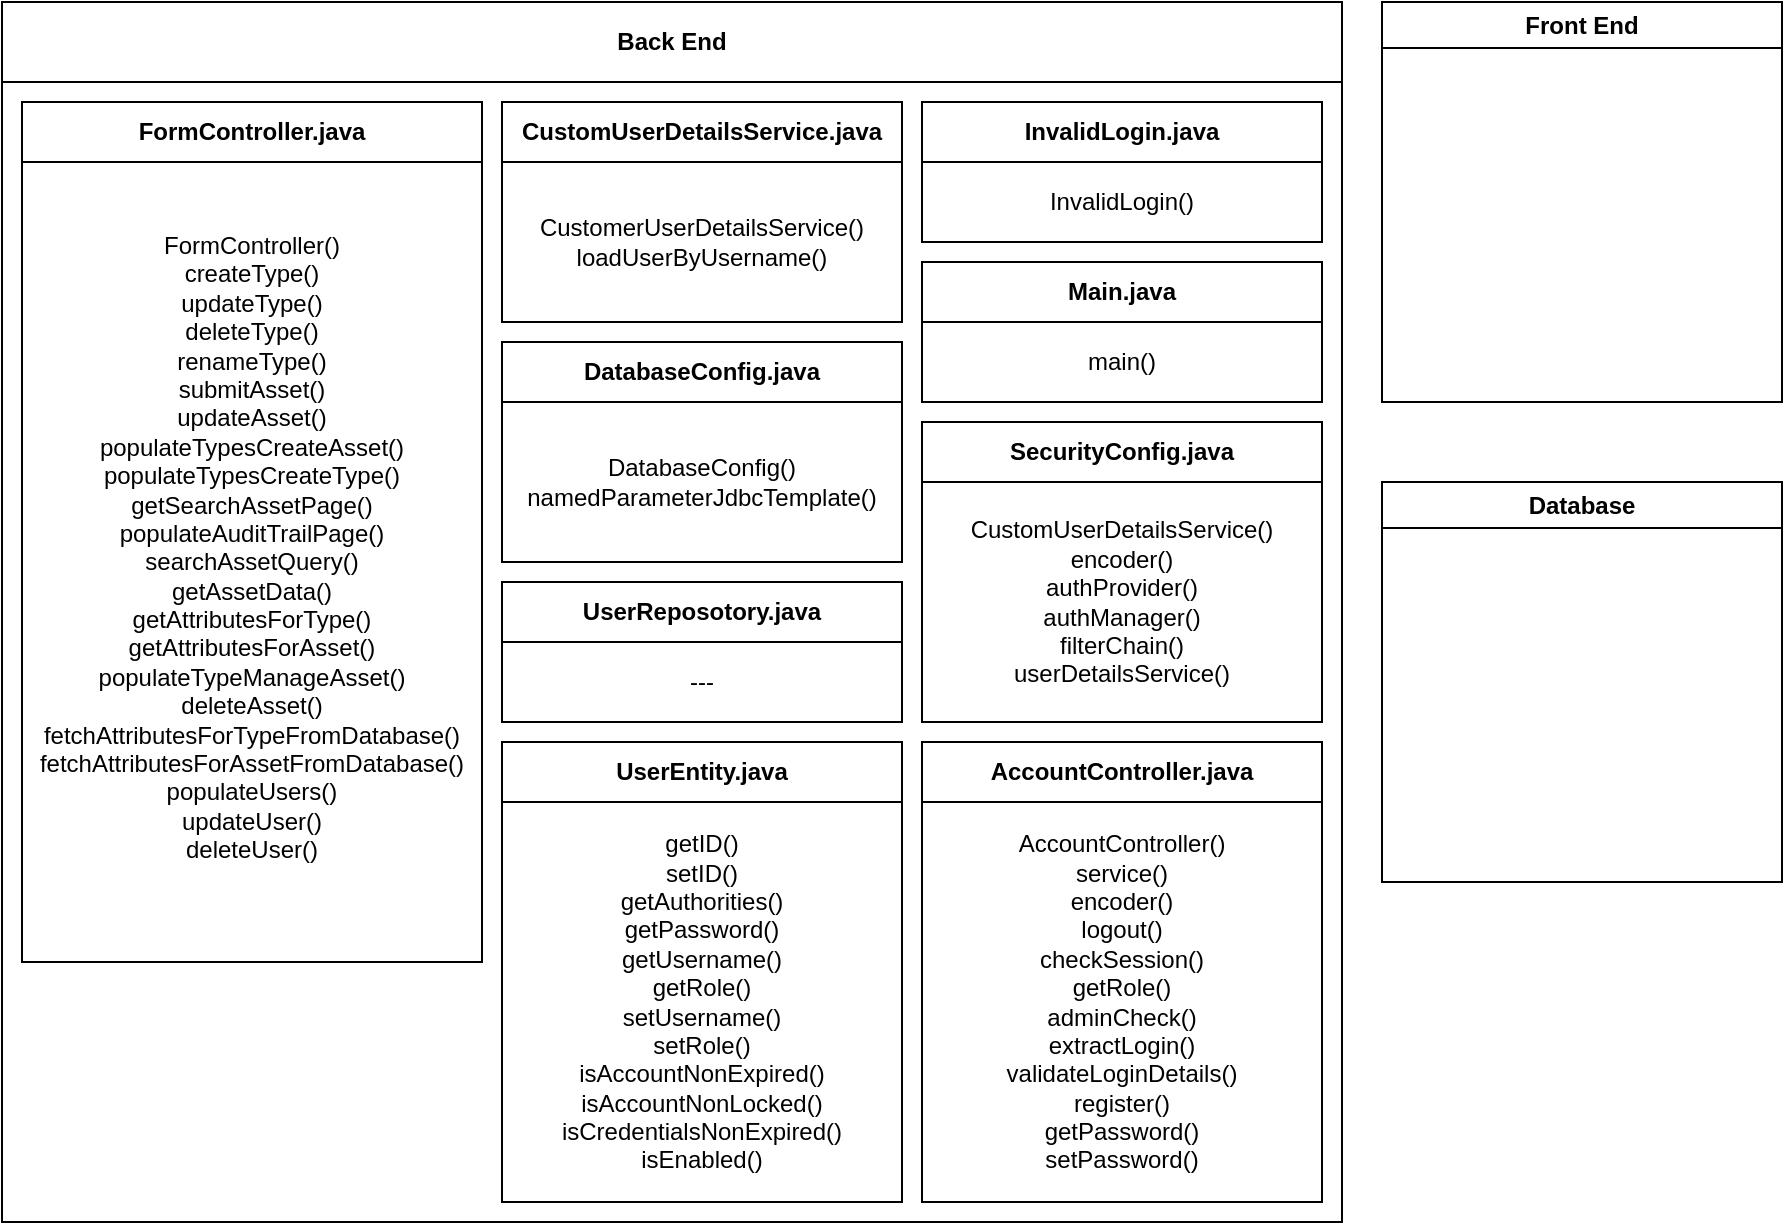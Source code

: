 <mxfile version="23.1.5" type="device">
  <diagram name="Page-1" id="bBArENPze_WZkHC25wu2">
    <mxGraphModel dx="2713" dy="844" grid="1" gridSize="10" guides="1" tooltips="1" connect="1" arrows="1" fold="1" page="1" pageScale="1" pageWidth="827" pageHeight="1169" math="0" shadow="0">
      <root>
        <mxCell id="0" />
        <mxCell id="1" parent="0" />
        <mxCell id="CBkBvnG_m12OV5zRL0R5-1" value="Back End" style="swimlane;whiteSpace=wrap;html=1;startSize=40;" vertex="1" parent="1">
          <mxGeometry x="-90" y="40" width="670" height="610" as="geometry" />
        </mxCell>
        <mxCell id="CBkBvnG_m12OV5zRL0R5-4" value="AccountController.java" style="swimlane;whiteSpace=wrap;html=1;startSize=30;" vertex="1" parent="CBkBvnG_m12OV5zRL0R5-1">
          <mxGeometry x="460" y="370" width="200" height="230" as="geometry" />
        </mxCell>
        <mxCell id="CBkBvnG_m12OV5zRL0R5-14" value="AccountController()&lt;br&gt;service()&lt;br&gt;encoder()&lt;br&gt;logout()&lt;br&gt;checkSession()&lt;br&gt;getRole()&lt;div&gt;adminCheck()&lt;br style=&quot;border-color: var(--border-color);&quot;&gt;&lt;/div&gt;&lt;div&gt;extractLogin()&lt;br style=&quot;border-color: var(--border-color);&quot;&gt;&lt;/div&gt;&lt;div&gt;validateLoginDetails()&lt;/div&gt;&lt;div&gt;register()&lt;br style=&quot;border-color: var(--border-color);&quot;&gt;&lt;/div&gt;&lt;div&gt;getPassword()&lt;/div&gt;&lt;div&gt;setPassword()&lt;/div&gt;" style="whiteSpace=wrap;html=1;" vertex="1" parent="CBkBvnG_m12OV5zRL0R5-4">
          <mxGeometry y="30" width="200" height="200" as="geometry" />
        </mxCell>
        <mxCell id="CBkBvnG_m12OV5zRL0R5-5" value="CustomUserDetailsService.java" style="swimlane;whiteSpace=wrap;html=1;startSize=30;" vertex="1" parent="CBkBvnG_m12OV5zRL0R5-1">
          <mxGeometry x="250" y="50" width="200" height="110" as="geometry" />
        </mxCell>
        <mxCell id="CBkBvnG_m12OV5zRL0R5-15" value="CustomerUserDetailsService()&lt;br&gt;loadUserByUsername()" style="whiteSpace=wrap;html=1;" vertex="1" parent="CBkBvnG_m12OV5zRL0R5-5">
          <mxGeometry y="30" width="200" height="80" as="geometry" />
        </mxCell>
        <mxCell id="CBkBvnG_m12OV5zRL0R5-6" value="DatabaseConfig.java" style="swimlane;whiteSpace=wrap;html=1;startSize=30;" vertex="1" parent="CBkBvnG_m12OV5zRL0R5-1">
          <mxGeometry x="250" y="170" width="200" height="110" as="geometry" />
        </mxCell>
        <mxCell id="CBkBvnG_m12OV5zRL0R5-16" value="DatabaseConfig()&lt;br&gt;namedParameterJdbcTemplate()" style="whiteSpace=wrap;html=1;" vertex="1" parent="CBkBvnG_m12OV5zRL0R5-6">
          <mxGeometry y="30" width="200" height="80" as="geometry" />
        </mxCell>
        <mxCell id="CBkBvnG_m12OV5zRL0R5-8" value="InvalidLogin.java" style="swimlane;whiteSpace=wrap;html=1;startSize=30;" vertex="1" parent="CBkBvnG_m12OV5zRL0R5-1">
          <mxGeometry x="460" y="50" width="200" height="70" as="geometry" />
        </mxCell>
        <mxCell id="CBkBvnG_m12OV5zRL0R5-17" value="InvalidLogin()" style="whiteSpace=wrap;html=1;" vertex="1" parent="CBkBvnG_m12OV5zRL0R5-8">
          <mxGeometry y="30" width="200" height="40" as="geometry" />
        </mxCell>
        <mxCell id="CBkBvnG_m12OV5zRL0R5-9" value="Main.java" style="swimlane;whiteSpace=wrap;html=1;startSize=30;" vertex="1" parent="CBkBvnG_m12OV5zRL0R5-1">
          <mxGeometry x="460" y="130" width="200" height="70" as="geometry" />
        </mxCell>
        <mxCell id="CBkBvnG_m12OV5zRL0R5-19" value="main()" style="whiteSpace=wrap;html=1;" vertex="1" parent="CBkBvnG_m12OV5zRL0R5-9">
          <mxGeometry y="30" width="200" height="40" as="geometry" />
        </mxCell>
        <mxCell id="CBkBvnG_m12OV5zRL0R5-10" value="SecurityConfig.java" style="swimlane;whiteSpace=wrap;html=1;startSize=30;" vertex="1" parent="CBkBvnG_m12OV5zRL0R5-1">
          <mxGeometry x="460" y="210" width="200" height="150" as="geometry" />
        </mxCell>
        <mxCell id="CBkBvnG_m12OV5zRL0R5-20" value="CustomUserDetailsService()&lt;div&gt;encoder()&lt;/div&gt;&lt;div&gt;authProvider()&lt;/div&gt;&lt;div&gt;authManager()&lt;/div&gt;&lt;div&gt;filterChain()&lt;/div&gt;&lt;div&gt;userDetailsService()&lt;/div&gt;" style="whiteSpace=wrap;html=1;" vertex="1" parent="CBkBvnG_m12OV5zRL0R5-10">
          <mxGeometry y="30" width="200" height="120" as="geometry" />
        </mxCell>
        <mxCell id="CBkBvnG_m12OV5zRL0R5-12" value="UserReposotory.java" style="swimlane;whiteSpace=wrap;html=1;startSize=30;" vertex="1" parent="CBkBvnG_m12OV5zRL0R5-1">
          <mxGeometry x="250" y="290" width="200" height="70" as="geometry" />
        </mxCell>
        <mxCell id="CBkBvnG_m12OV5zRL0R5-24" value="---" style="whiteSpace=wrap;html=1;" vertex="1" parent="CBkBvnG_m12OV5zRL0R5-12">
          <mxGeometry y="30" width="200" height="40" as="geometry" />
        </mxCell>
        <mxCell id="CBkBvnG_m12OV5zRL0R5-11" value="UserEntity.java" style="swimlane;whiteSpace=wrap;html=1;startSize=30;" vertex="1" parent="CBkBvnG_m12OV5zRL0R5-1">
          <mxGeometry x="250" y="370" width="200" height="230" as="geometry" />
        </mxCell>
        <mxCell id="CBkBvnG_m12OV5zRL0R5-25" value="getID()&lt;br&gt;setID()&lt;br&gt;getAuthorities()&lt;br&gt;getPassword()&lt;br&gt;getUsername()&lt;br&gt;getRole()&lt;br&gt;setUsername()&lt;br&gt;setRole()&lt;br&gt;isAccountNonExpired()&lt;div&gt;isAccountNonLocked()&lt;br&gt;&lt;/div&gt;&lt;div&gt;isCredentialsNonExpired()&lt;br&gt;&lt;/div&gt;&lt;div&gt;isEnabled()&lt;/div&gt;" style="whiteSpace=wrap;html=1;" vertex="1" parent="CBkBvnG_m12OV5zRL0R5-11">
          <mxGeometry y="30" width="200" height="200" as="geometry" />
        </mxCell>
        <mxCell id="CBkBvnG_m12OV5zRL0R5-7" value="FormController.java" style="swimlane;whiteSpace=wrap;html=1;startSize=30;" vertex="1" parent="CBkBvnG_m12OV5zRL0R5-1">
          <mxGeometry x="10" y="50" width="230" height="430" as="geometry" />
        </mxCell>
        <mxCell id="CBkBvnG_m12OV5zRL0R5-26" value="FormController()&lt;br&gt;createType()&lt;br&gt;updateType()&lt;br&gt;deleteType()&lt;br&gt;renameType()&lt;br&gt;submitAsset()&lt;br&gt;updateAsset()&lt;br&gt;populateTypesCreateAsset()&lt;br&gt;populateTypesCreateType()&lt;br&gt;getSearchAssetPage()&lt;br&gt;populateAuditTrailPage()&lt;br&gt;searchAssetQuery()&lt;br&gt;getAssetData()&lt;br&gt;getAttributesForType()&lt;br&gt;getAttributesForAsset()&lt;br&gt;populateTypeManageAsset()&lt;br&gt;deleteAsset()&lt;br&gt;fetchAttributesForTypeFromDatabase()&lt;br&gt;fetchAttributesForAssetFromDatabase()&lt;br&gt;populateUsers()&lt;br&gt;updateUser()&lt;br&gt;deleteUser()&lt;div&gt;&lt;br/&gt;&lt;/div&gt;" style="whiteSpace=wrap;html=1;" vertex="1" parent="CBkBvnG_m12OV5zRL0R5-7">
          <mxGeometry y="30" width="230" height="400" as="geometry" />
        </mxCell>
        <mxCell id="CBkBvnG_m12OV5zRL0R5-2" value="Front End" style="swimlane;whiteSpace=wrap;html=1;" vertex="1" parent="1">
          <mxGeometry x="600" y="40" width="200" height="200" as="geometry" />
        </mxCell>
        <mxCell id="CBkBvnG_m12OV5zRL0R5-3" value="Database" style="swimlane;whiteSpace=wrap;html=1;" vertex="1" parent="1">
          <mxGeometry x="600" y="280" width="200" height="200" as="geometry" />
        </mxCell>
      </root>
    </mxGraphModel>
  </diagram>
</mxfile>
